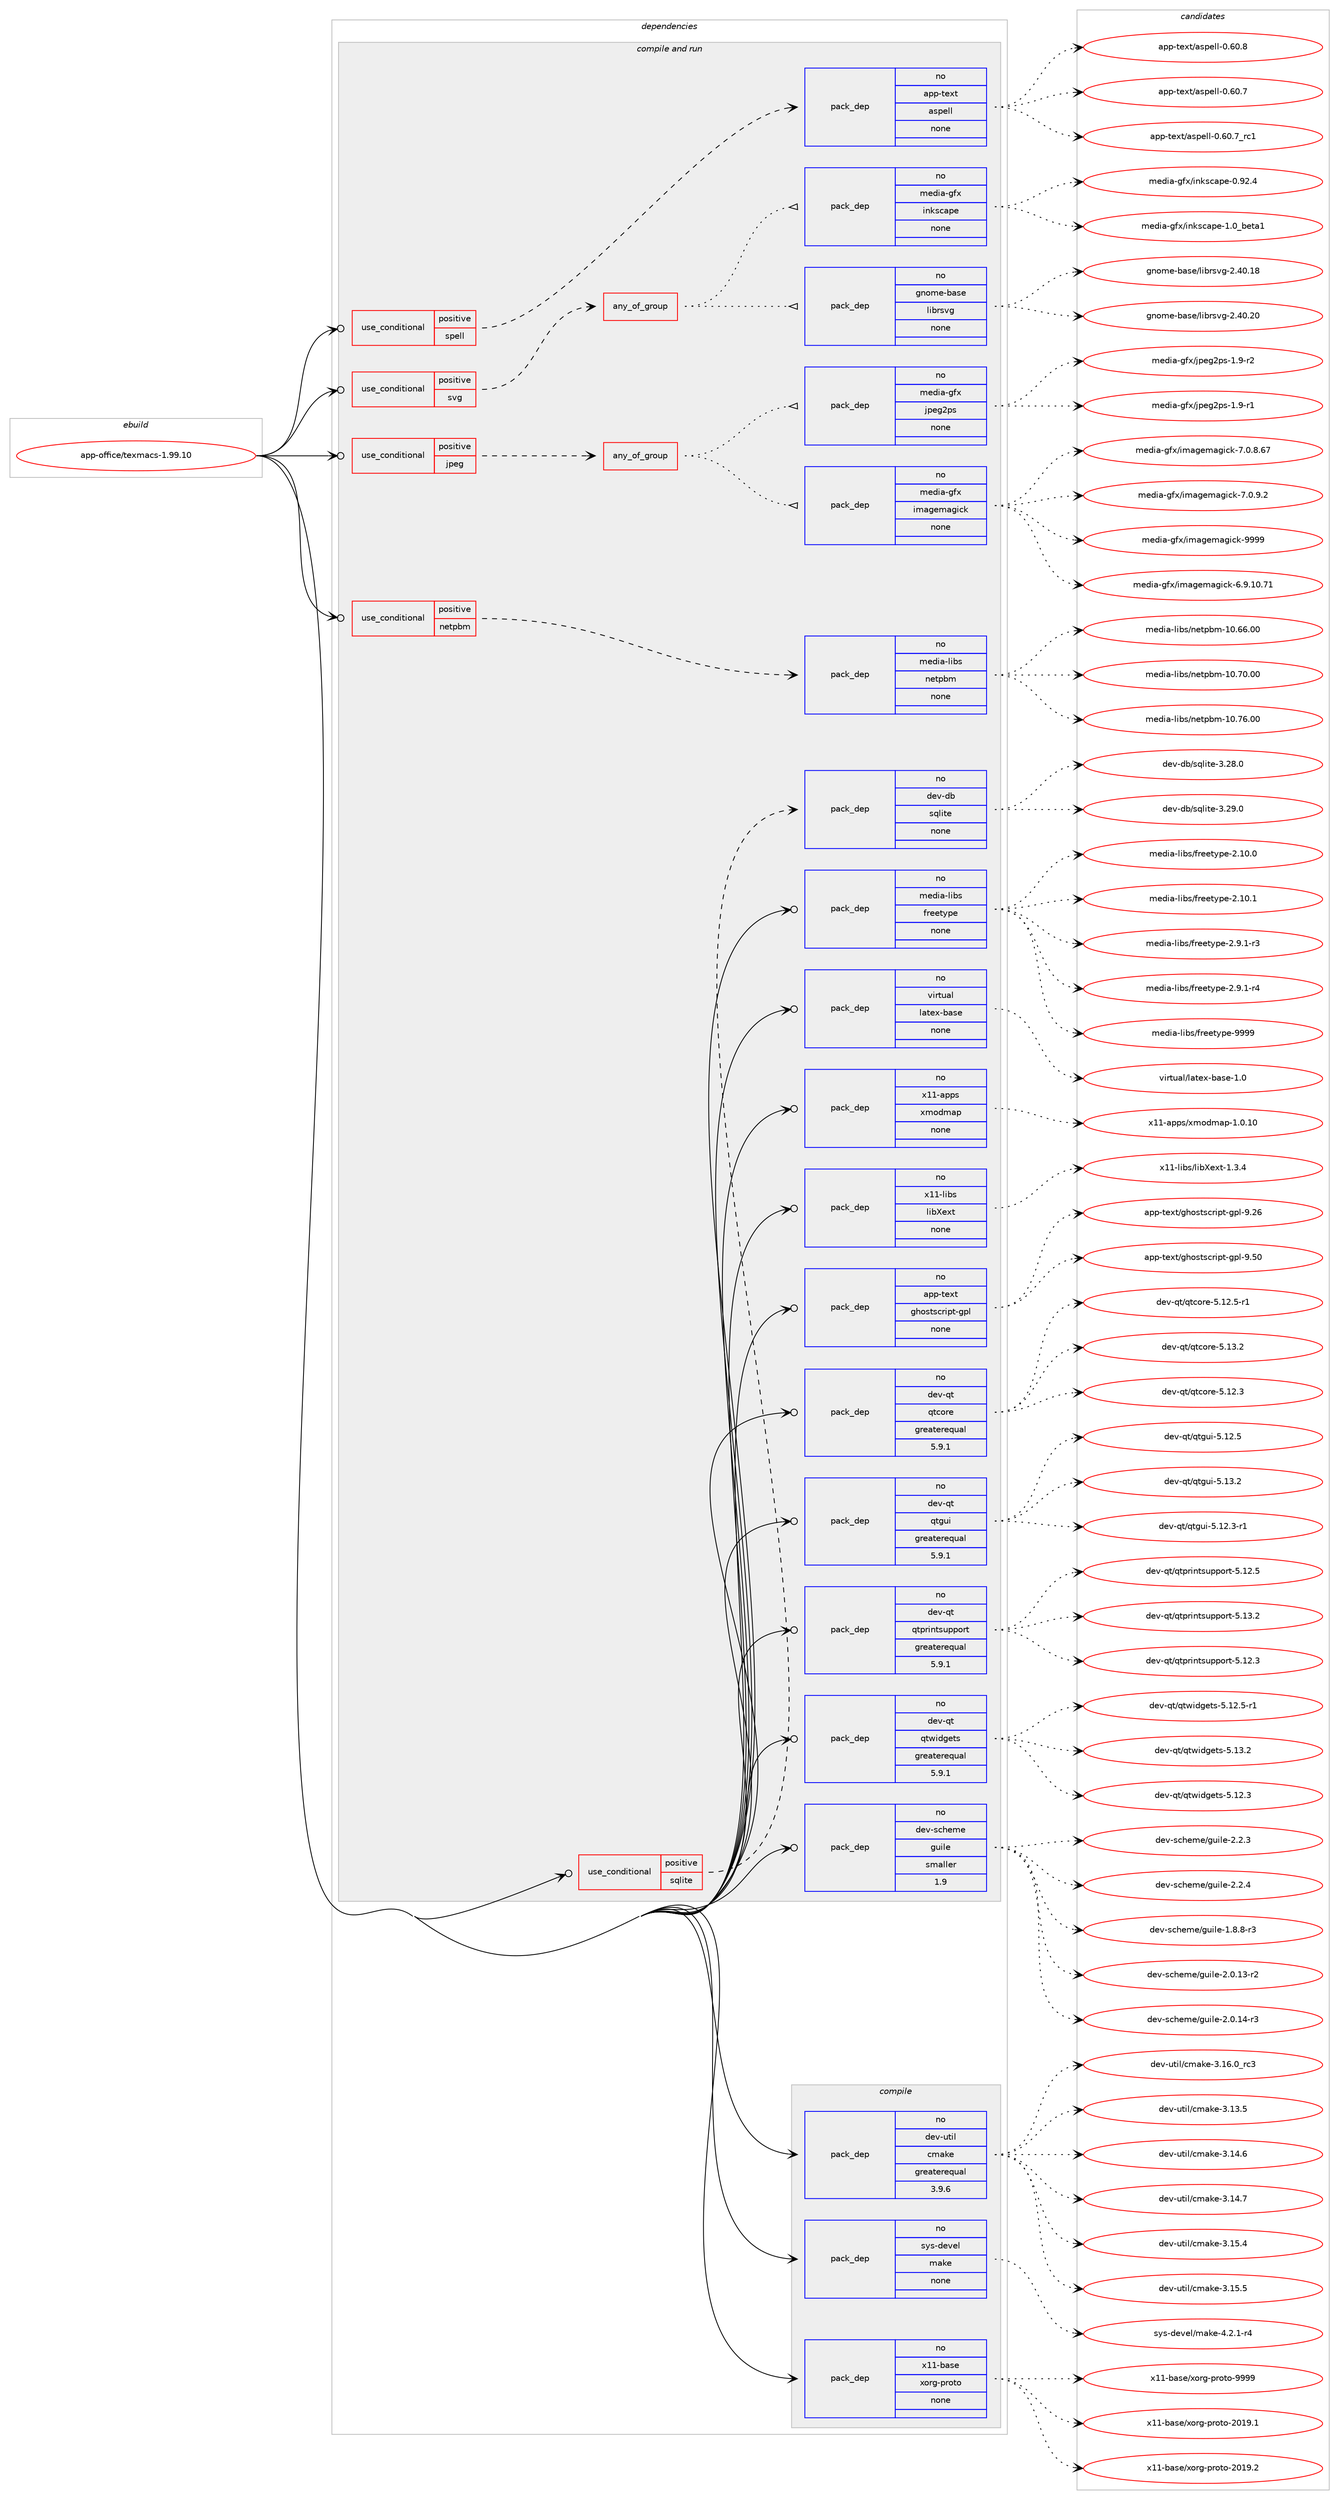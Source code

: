 digraph prolog {

# *************
# Graph options
# *************

newrank=true;
concentrate=true;
compound=true;
graph [rankdir=LR,fontname=Helvetica,fontsize=10,ranksep=1.5];#, ranksep=2.5, nodesep=0.2];
edge  [arrowhead=vee];
node  [fontname=Helvetica,fontsize=10];

# **********
# The ebuild
# **********

subgraph cluster_leftcol {
color=gray;
rank=same;
label=<<i>ebuild</i>>;
id [label="app-office/texmacs-1.99.10", color=red, width=4, href="../app-office/texmacs-1.99.10.svg"];
}

# ****************
# The dependencies
# ****************

subgraph cluster_midcol {
color=gray;
label=<<i>dependencies</i>>;
subgraph cluster_compile {
fillcolor="#eeeeee";
style=filled;
label=<<i>compile</i>>;
subgraph pack374730 {
dependency504080 [label=<<TABLE BORDER="0" CELLBORDER="1" CELLSPACING="0" CELLPADDING="4" WIDTH="220"><TR><TD ROWSPAN="6" CELLPADDING="30">pack_dep</TD></TR><TR><TD WIDTH="110">no</TD></TR><TR><TD>dev-util</TD></TR><TR><TD>cmake</TD></TR><TR><TD>greaterequal</TD></TR><TR><TD>3.9.6</TD></TR></TABLE>>, shape=none, color=blue];
}
id:e -> dependency504080:w [weight=20,style="solid",arrowhead="vee"];
subgraph pack374731 {
dependency504081 [label=<<TABLE BORDER="0" CELLBORDER="1" CELLSPACING="0" CELLPADDING="4" WIDTH="220"><TR><TD ROWSPAN="6" CELLPADDING="30">pack_dep</TD></TR><TR><TD WIDTH="110">no</TD></TR><TR><TD>sys-devel</TD></TR><TR><TD>make</TD></TR><TR><TD>none</TD></TR><TR><TD></TD></TR></TABLE>>, shape=none, color=blue];
}
id:e -> dependency504081:w [weight=20,style="solid",arrowhead="vee"];
subgraph pack374732 {
dependency504082 [label=<<TABLE BORDER="0" CELLBORDER="1" CELLSPACING="0" CELLPADDING="4" WIDTH="220"><TR><TD ROWSPAN="6" CELLPADDING="30">pack_dep</TD></TR><TR><TD WIDTH="110">no</TD></TR><TR><TD>x11-base</TD></TR><TR><TD>xorg-proto</TD></TR><TR><TD>none</TD></TR><TR><TD></TD></TR></TABLE>>, shape=none, color=blue];
}
id:e -> dependency504082:w [weight=20,style="solid",arrowhead="vee"];
}
subgraph cluster_compileandrun {
fillcolor="#eeeeee";
style=filled;
label=<<i>compile and run</i>>;
subgraph cond120246 {
dependency504083 [label=<<TABLE BORDER="0" CELLBORDER="1" CELLSPACING="0" CELLPADDING="4"><TR><TD ROWSPAN="3" CELLPADDING="10">use_conditional</TD></TR><TR><TD>positive</TD></TR><TR><TD>jpeg</TD></TR></TABLE>>, shape=none, color=red];
subgraph any8788 {
dependency504084 [label=<<TABLE BORDER="0" CELLBORDER="1" CELLSPACING="0" CELLPADDING="4"><TR><TD CELLPADDING="10">any_of_group</TD></TR></TABLE>>, shape=none, color=red];subgraph pack374733 {
dependency504085 [label=<<TABLE BORDER="0" CELLBORDER="1" CELLSPACING="0" CELLPADDING="4" WIDTH="220"><TR><TD ROWSPAN="6" CELLPADDING="30">pack_dep</TD></TR><TR><TD WIDTH="110">no</TD></TR><TR><TD>media-gfx</TD></TR><TR><TD>imagemagick</TD></TR><TR><TD>none</TD></TR><TR><TD></TD></TR></TABLE>>, shape=none, color=blue];
}
dependency504084:e -> dependency504085:w [weight=20,style="dotted",arrowhead="oinv"];
subgraph pack374734 {
dependency504086 [label=<<TABLE BORDER="0" CELLBORDER="1" CELLSPACING="0" CELLPADDING="4" WIDTH="220"><TR><TD ROWSPAN="6" CELLPADDING="30">pack_dep</TD></TR><TR><TD WIDTH="110">no</TD></TR><TR><TD>media-gfx</TD></TR><TR><TD>jpeg2ps</TD></TR><TR><TD>none</TD></TR><TR><TD></TD></TR></TABLE>>, shape=none, color=blue];
}
dependency504084:e -> dependency504086:w [weight=20,style="dotted",arrowhead="oinv"];
}
dependency504083:e -> dependency504084:w [weight=20,style="dashed",arrowhead="vee"];
}
id:e -> dependency504083:w [weight=20,style="solid",arrowhead="odotvee"];
subgraph cond120247 {
dependency504087 [label=<<TABLE BORDER="0" CELLBORDER="1" CELLSPACING="0" CELLPADDING="4"><TR><TD ROWSPAN="3" CELLPADDING="10">use_conditional</TD></TR><TR><TD>positive</TD></TR><TR><TD>netpbm</TD></TR></TABLE>>, shape=none, color=red];
subgraph pack374735 {
dependency504088 [label=<<TABLE BORDER="0" CELLBORDER="1" CELLSPACING="0" CELLPADDING="4" WIDTH="220"><TR><TD ROWSPAN="6" CELLPADDING="30">pack_dep</TD></TR><TR><TD WIDTH="110">no</TD></TR><TR><TD>media-libs</TD></TR><TR><TD>netpbm</TD></TR><TR><TD>none</TD></TR><TR><TD></TD></TR></TABLE>>, shape=none, color=blue];
}
dependency504087:e -> dependency504088:w [weight=20,style="dashed",arrowhead="vee"];
}
id:e -> dependency504087:w [weight=20,style="solid",arrowhead="odotvee"];
subgraph cond120248 {
dependency504089 [label=<<TABLE BORDER="0" CELLBORDER="1" CELLSPACING="0" CELLPADDING="4"><TR><TD ROWSPAN="3" CELLPADDING="10">use_conditional</TD></TR><TR><TD>positive</TD></TR><TR><TD>spell</TD></TR></TABLE>>, shape=none, color=red];
subgraph pack374736 {
dependency504090 [label=<<TABLE BORDER="0" CELLBORDER="1" CELLSPACING="0" CELLPADDING="4" WIDTH="220"><TR><TD ROWSPAN="6" CELLPADDING="30">pack_dep</TD></TR><TR><TD WIDTH="110">no</TD></TR><TR><TD>app-text</TD></TR><TR><TD>aspell</TD></TR><TR><TD>none</TD></TR><TR><TD></TD></TR></TABLE>>, shape=none, color=blue];
}
dependency504089:e -> dependency504090:w [weight=20,style="dashed",arrowhead="vee"];
}
id:e -> dependency504089:w [weight=20,style="solid",arrowhead="odotvee"];
subgraph cond120249 {
dependency504091 [label=<<TABLE BORDER="0" CELLBORDER="1" CELLSPACING="0" CELLPADDING="4"><TR><TD ROWSPAN="3" CELLPADDING="10">use_conditional</TD></TR><TR><TD>positive</TD></TR><TR><TD>sqlite</TD></TR></TABLE>>, shape=none, color=red];
subgraph pack374737 {
dependency504092 [label=<<TABLE BORDER="0" CELLBORDER="1" CELLSPACING="0" CELLPADDING="4" WIDTH="220"><TR><TD ROWSPAN="6" CELLPADDING="30">pack_dep</TD></TR><TR><TD WIDTH="110">no</TD></TR><TR><TD>dev-db</TD></TR><TR><TD>sqlite</TD></TR><TR><TD>none</TD></TR><TR><TD></TD></TR></TABLE>>, shape=none, color=blue];
}
dependency504091:e -> dependency504092:w [weight=20,style="dashed",arrowhead="vee"];
}
id:e -> dependency504091:w [weight=20,style="solid",arrowhead="odotvee"];
subgraph cond120250 {
dependency504093 [label=<<TABLE BORDER="0" CELLBORDER="1" CELLSPACING="0" CELLPADDING="4"><TR><TD ROWSPAN="3" CELLPADDING="10">use_conditional</TD></TR><TR><TD>positive</TD></TR><TR><TD>svg</TD></TR></TABLE>>, shape=none, color=red];
subgraph any8789 {
dependency504094 [label=<<TABLE BORDER="0" CELLBORDER="1" CELLSPACING="0" CELLPADDING="4"><TR><TD CELLPADDING="10">any_of_group</TD></TR></TABLE>>, shape=none, color=red];subgraph pack374738 {
dependency504095 [label=<<TABLE BORDER="0" CELLBORDER="1" CELLSPACING="0" CELLPADDING="4" WIDTH="220"><TR><TD ROWSPAN="6" CELLPADDING="30">pack_dep</TD></TR><TR><TD WIDTH="110">no</TD></TR><TR><TD>media-gfx</TD></TR><TR><TD>inkscape</TD></TR><TR><TD>none</TD></TR><TR><TD></TD></TR></TABLE>>, shape=none, color=blue];
}
dependency504094:e -> dependency504095:w [weight=20,style="dotted",arrowhead="oinv"];
subgraph pack374739 {
dependency504096 [label=<<TABLE BORDER="0" CELLBORDER="1" CELLSPACING="0" CELLPADDING="4" WIDTH="220"><TR><TD ROWSPAN="6" CELLPADDING="30">pack_dep</TD></TR><TR><TD WIDTH="110">no</TD></TR><TR><TD>gnome-base</TD></TR><TR><TD>librsvg</TD></TR><TR><TD>none</TD></TR><TR><TD></TD></TR></TABLE>>, shape=none, color=blue];
}
dependency504094:e -> dependency504096:w [weight=20,style="dotted",arrowhead="oinv"];
}
dependency504093:e -> dependency504094:w [weight=20,style="dashed",arrowhead="vee"];
}
id:e -> dependency504093:w [weight=20,style="solid",arrowhead="odotvee"];
subgraph pack374740 {
dependency504097 [label=<<TABLE BORDER="0" CELLBORDER="1" CELLSPACING="0" CELLPADDING="4" WIDTH="220"><TR><TD ROWSPAN="6" CELLPADDING="30">pack_dep</TD></TR><TR><TD WIDTH="110">no</TD></TR><TR><TD>app-text</TD></TR><TR><TD>ghostscript-gpl</TD></TR><TR><TD>none</TD></TR><TR><TD></TD></TR></TABLE>>, shape=none, color=blue];
}
id:e -> dependency504097:w [weight=20,style="solid",arrowhead="odotvee"];
subgraph pack374741 {
dependency504098 [label=<<TABLE BORDER="0" CELLBORDER="1" CELLSPACING="0" CELLPADDING="4" WIDTH="220"><TR><TD ROWSPAN="6" CELLPADDING="30">pack_dep</TD></TR><TR><TD WIDTH="110">no</TD></TR><TR><TD>dev-qt</TD></TR><TR><TD>qtcore</TD></TR><TR><TD>greaterequal</TD></TR><TR><TD>5.9.1</TD></TR></TABLE>>, shape=none, color=blue];
}
id:e -> dependency504098:w [weight=20,style="solid",arrowhead="odotvee"];
subgraph pack374742 {
dependency504099 [label=<<TABLE BORDER="0" CELLBORDER="1" CELLSPACING="0" CELLPADDING="4" WIDTH="220"><TR><TD ROWSPAN="6" CELLPADDING="30">pack_dep</TD></TR><TR><TD WIDTH="110">no</TD></TR><TR><TD>dev-qt</TD></TR><TR><TD>qtgui</TD></TR><TR><TD>greaterequal</TD></TR><TR><TD>5.9.1</TD></TR></TABLE>>, shape=none, color=blue];
}
id:e -> dependency504099:w [weight=20,style="solid",arrowhead="odotvee"];
subgraph pack374743 {
dependency504100 [label=<<TABLE BORDER="0" CELLBORDER="1" CELLSPACING="0" CELLPADDING="4" WIDTH="220"><TR><TD ROWSPAN="6" CELLPADDING="30">pack_dep</TD></TR><TR><TD WIDTH="110">no</TD></TR><TR><TD>dev-qt</TD></TR><TR><TD>qtprintsupport</TD></TR><TR><TD>greaterequal</TD></TR><TR><TD>5.9.1</TD></TR></TABLE>>, shape=none, color=blue];
}
id:e -> dependency504100:w [weight=20,style="solid",arrowhead="odotvee"];
subgraph pack374744 {
dependency504101 [label=<<TABLE BORDER="0" CELLBORDER="1" CELLSPACING="0" CELLPADDING="4" WIDTH="220"><TR><TD ROWSPAN="6" CELLPADDING="30">pack_dep</TD></TR><TR><TD WIDTH="110">no</TD></TR><TR><TD>dev-qt</TD></TR><TR><TD>qtwidgets</TD></TR><TR><TD>greaterequal</TD></TR><TR><TD>5.9.1</TD></TR></TABLE>>, shape=none, color=blue];
}
id:e -> dependency504101:w [weight=20,style="solid",arrowhead="odotvee"];
subgraph pack374745 {
dependency504102 [label=<<TABLE BORDER="0" CELLBORDER="1" CELLSPACING="0" CELLPADDING="4" WIDTH="220"><TR><TD ROWSPAN="6" CELLPADDING="30">pack_dep</TD></TR><TR><TD WIDTH="110">no</TD></TR><TR><TD>dev-scheme</TD></TR><TR><TD>guile</TD></TR><TR><TD>smaller</TD></TR><TR><TD>1.9</TD></TR></TABLE>>, shape=none, color=blue];
}
id:e -> dependency504102:w [weight=20,style="solid",arrowhead="odotvee"];
subgraph pack374746 {
dependency504103 [label=<<TABLE BORDER="0" CELLBORDER="1" CELLSPACING="0" CELLPADDING="4" WIDTH="220"><TR><TD ROWSPAN="6" CELLPADDING="30">pack_dep</TD></TR><TR><TD WIDTH="110">no</TD></TR><TR><TD>media-libs</TD></TR><TR><TD>freetype</TD></TR><TR><TD>none</TD></TR><TR><TD></TD></TR></TABLE>>, shape=none, color=blue];
}
id:e -> dependency504103:w [weight=20,style="solid",arrowhead="odotvee"];
subgraph pack374747 {
dependency504104 [label=<<TABLE BORDER="0" CELLBORDER="1" CELLSPACING="0" CELLPADDING="4" WIDTH="220"><TR><TD ROWSPAN="6" CELLPADDING="30">pack_dep</TD></TR><TR><TD WIDTH="110">no</TD></TR><TR><TD>virtual</TD></TR><TR><TD>latex-base</TD></TR><TR><TD>none</TD></TR><TR><TD></TD></TR></TABLE>>, shape=none, color=blue];
}
id:e -> dependency504104:w [weight=20,style="solid",arrowhead="odotvee"];
subgraph pack374748 {
dependency504105 [label=<<TABLE BORDER="0" CELLBORDER="1" CELLSPACING="0" CELLPADDING="4" WIDTH="220"><TR><TD ROWSPAN="6" CELLPADDING="30">pack_dep</TD></TR><TR><TD WIDTH="110">no</TD></TR><TR><TD>x11-apps</TD></TR><TR><TD>xmodmap</TD></TR><TR><TD>none</TD></TR><TR><TD></TD></TR></TABLE>>, shape=none, color=blue];
}
id:e -> dependency504105:w [weight=20,style="solid",arrowhead="odotvee"];
subgraph pack374749 {
dependency504106 [label=<<TABLE BORDER="0" CELLBORDER="1" CELLSPACING="0" CELLPADDING="4" WIDTH="220"><TR><TD ROWSPAN="6" CELLPADDING="30">pack_dep</TD></TR><TR><TD WIDTH="110">no</TD></TR><TR><TD>x11-libs</TD></TR><TR><TD>libXext</TD></TR><TR><TD>none</TD></TR><TR><TD></TD></TR></TABLE>>, shape=none, color=blue];
}
id:e -> dependency504106:w [weight=20,style="solid",arrowhead="odotvee"];
}
subgraph cluster_run {
fillcolor="#eeeeee";
style=filled;
label=<<i>run</i>>;
}
}

# **************
# The candidates
# **************

subgraph cluster_choices {
rank=same;
color=gray;
label=<<i>candidates</i>>;

subgraph choice374730 {
color=black;
nodesep=1;
choice1001011184511711610510847991099710710145514649514653 [label="dev-util/cmake-3.13.5", color=red, width=4,href="../dev-util/cmake-3.13.5.svg"];
choice1001011184511711610510847991099710710145514649524654 [label="dev-util/cmake-3.14.6", color=red, width=4,href="../dev-util/cmake-3.14.6.svg"];
choice1001011184511711610510847991099710710145514649524655 [label="dev-util/cmake-3.14.7", color=red, width=4,href="../dev-util/cmake-3.14.7.svg"];
choice1001011184511711610510847991099710710145514649534652 [label="dev-util/cmake-3.15.4", color=red, width=4,href="../dev-util/cmake-3.15.4.svg"];
choice1001011184511711610510847991099710710145514649534653 [label="dev-util/cmake-3.15.5", color=red, width=4,href="../dev-util/cmake-3.15.5.svg"];
choice1001011184511711610510847991099710710145514649544648951149951 [label="dev-util/cmake-3.16.0_rc3", color=red, width=4,href="../dev-util/cmake-3.16.0_rc3.svg"];
dependency504080:e -> choice1001011184511711610510847991099710710145514649514653:w [style=dotted,weight="100"];
dependency504080:e -> choice1001011184511711610510847991099710710145514649524654:w [style=dotted,weight="100"];
dependency504080:e -> choice1001011184511711610510847991099710710145514649524655:w [style=dotted,weight="100"];
dependency504080:e -> choice1001011184511711610510847991099710710145514649534652:w [style=dotted,weight="100"];
dependency504080:e -> choice1001011184511711610510847991099710710145514649534653:w [style=dotted,weight="100"];
dependency504080:e -> choice1001011184511711610510847991099710710145514649544648951149951:w [style=dotted,weight="100"];
}
subgraph choice374731 {
color=black;
nodesep=1;
choice1151211154510010111810110847109971071014552465046494511452 [label="sys-devel/make-4.2.1-r4", color=red, width=4,href="../sys-devel/make-4.2.1-r4.svg"];
dependency504081:e -> choice1151211154510010111810110847109971071014552465046494511452:w [style=dotted,weight="100"];
}
subgraph choice374732 {
color=black;
nodesep=1;
choice1204949459897115101471201111141034511211411111611145504849574649 [label="x11-base/xorg-proto-2019.1", color=red, width=4,href="../x11-base/xorg-proto-2019.1.svg"];
choice1204949459897115101471201111141034511211411111611145504849574650 [label="x11-base/xorg-proto-2019.2", color=red, width=4,href="../x11-base/xorg-proto-2019.2.svg"];
choice120494945989711510147120111114103451121141111161114557575757 [label="x11-base/xorg-proto-9999", color=red, width=4,href="../x11-base/xorg-proto-9999.svg"];
dependency504082:e -> choice1204949459897115101471201111141034511211411111611145504849574649:w [style=dotted,weight="100"];
dependency504082:e -> choice1204949459897115101471201111141034511211411111611145504849574650:w [style=dotted,weight="100"];
dependency504082:e -> choice120494945989711510147120111114103451121141111161114557575757:w [style=dotted,weight="100"];
}
subgraph choice374733 {
color=black;
nodesep=1;
choice10910110010597451031021204710510997103101109971031059910745544657464948465549 [label="media-gfx/imagemagick-6.9.10.71", color=red, width=4,href="../media-gfx/imagemagick-6.9.10.71.svg"];
choice109101100105974510310212047105109971031011099710310599107455546484656465455 [label="media-gfx/imagemagick-7.0.8.67", color=red, width=4,href="../media-gfx/imagemagick-7.0.8.67.svg"];
choice1091011001059745103102120471051099710310110997103105991074555464846574650 [label="media-gfx/imagemagick-7.0.9.2", color=red, width=4,href="../media-gfx/imagemagick-7.0.9.2.svg"];
choice1091011001059745103102120471051099710310110997103105991074557575757 [label="media-gfx/imagemagick-9999", color=red, width=4,href="../media-gfx/imagemagick-9999.svg"];
dependency504085:e -> choice10910110010597451031021204710510997103101109971031059910745544657464948465549:w [style=dotted,weight="100"];
dependency504085:e -> choice109101100105974510310212047105109971031011099710310599107455546484656465455:w [style=dotted,weight="100"];
dependency504085:e -> choice1091011001059745103102120471051099710310110997103105991074555464846574650:w [style=dotted,weight="100"];
dependency504085:e -> choice1091011001059745103102120471051099710310110997103105991074557575757:w [style=dotted,weight="100"];
}
subgraph choice374734 {
color=black;
nodesep=1;
choice10910110010597451031021204710611210110350112115454946574511449 [label="media-gfx/jpeg2ps-1.9-r1", color=red, width=4,href="../media-gfx/jpeg2ps-1.9-r1.svg"];
choice10910110010597451031021204710611210110350112115454946574511450 [label="media-gfx/jpeg2ps-1.9-r2", color=red, width=4,href="../media-gfx/jpeg2ps-1.9-r2.svg"];
dependency504086:e -> choice10910110010597451031021204710611210110350112115454946574511449:w [style=dotted,weight="100"];
dependency504086:e -> choice10910110010597451031021204710611210110350112115454946574511450:w [style=dotted,weight="100"];
}
subgraph choice374735 {
color=black;
nodesep=1;
choice1091011001059745108105981154711010111611298109454948465454464848 [label="media-libs/netpbm-10.66.00", color=red, width=4,href="../media-libs/netpbm-10.66.00.svg"];
choice1091011001059745108105981154711010111611298109454948465548464848 [label="media-libs/netpbm-10.70.00", color=red, width=4,href="../media-libs/netpbm-10.70.00.svg"];
choice1091011001059745108105981154711010111611298109454948465554464848 [label="media-libs/netpbm-10.76.00", color=red, width=4,href="../media-libs/netpbm-10.76.00.svg"];
dependency504088:e -> choice1091011001059745108105981154711010111611298109454948465454464848:w [style=dotted,weight="100"];
dependency504088:e -> choice1091011001059745108105981154711010111611298109454948465548464848:w [style=dotted,weight="100"];
dependency504088:e -> choice1091011001059745108105981154711010111611298109454948465554464848:w [style=dotted,weight="100"];
}
subgraph choice374736 {
color=black;
nodesep=1;
choice9711211245116101120116479711511210110810845484654484655 [label="app-text/aspell-0.60.7", color=red, width=4,href="../app-text/aspell-0.60.7.svg"];
choice9711211245116101120116479711511210110810845484654484655951149949 [label="app-text/aspell-0.60.7_rc1", color=red, width=4,href="../app-text/aspell-0.60.7_rc1.svg"];
choice9711211245116101120116479711511210110810845484654484656 [label="app-text/aspell-0.60.8", color=red, width=4,href="../app-text/aspell-0.60.8.svg"];
dependency504090:e -> choice9711211245116101120116479711511210110810845484654484655:w [style=dotted,weight="100"];
dependency504090:e -> choice9711211245116101120116479711511210110810845484654484655951149949:w [style=dotted,weight="100"];
dependency504090:e -> choice9711211245116101120116479711511210110810845484654484656:w [style=dotted,weight="100"];
}
subgraph choice374737 {
color=black;
nodesep=1;
choice10010111845100984711511310810511610145514650564648 [label="dev-db/sqlite-3.28.0", color=red, width=4,href="../dev-db/sqlite-3.28.0.svg"];
choice10010111845100984711511310810511610145514650574648 [label="dev-db/sqlite-3.29.0", color=red, width=4,href="../dev-db/sqlite-3.29.0.svg"];
dependency504092:e -> choice10010111845100984711511310810511610145514650564648:w [style=dotted,weight="100"];
dependency504092:e -> choice10010111845100984711511310810511610145514650574648:w [style=dotted,weight="100"];
}
subgraph choice374738 {
color=black;
nodesep=1;
choice109101100105974510310212047105110107115999711210145484657504652 [label="media-gfx/inkscape-0.92.4", color=red, width=4,href="../media-gfx/inkscape-0.92.4.svg"];
choice10910110010597451031021204710511010711599971121014549464895981011169749 [label="media-gfx/inkscape-1.0_beta1", color=red, width=4,href="../media-gfx/inkscape-1.0_beta1.svg"];
dependency504095:e -> choice109101100105974510310212047105110107115999711210145484657504652:w [style=dotted,weight="100"];
dependency504095:e -> choice10910110010597451031021204710511010711599971121014549464895981011169749:w [style=dotted,weight="100"];
}
subgraph choice374739 {
color=black;
nodesep=1;
choice10311011110910145989711510147108105981141151181034550465248464956 [label="gnome-base/librsvg-2.40.18", color=red, width=4,href="../gnome-base/librsvg-2.40.18.svg"];
choice10311011110910145989711510147108105981141151181034550465248465048 [label="gnome-base/librsvg-2.40.20", color=red, width=4,href="../gnome-base/librsvg-2.40.20.svg"];
dependency504096:e -> choice10311011110910145989711510147108105981141151181034550465248464956:w [style=dotted,weight="100"];
dependency504096:e -> choice10311011110910145989711510147108105981141151181034550465248465048:w [style=dotted,weight="100"];
}
subgraph choice374740 {
color=black;
nodesep=1;
choice97112112451161011201164710310411111511611599114105112116451031121084557465054 [label="app-text/ghostscript-gpl-9.26", color=red, width=4,href="../app-text/ghostscript-gpl-9.26.svg"];
choice97112112451161011201164710310411111511611599114105112116451031121084557465348 [label="app-text/ghostscript-gpl-9.50", color=red, width=4,href="../app-text/ghostscript-gpl-9.50.svg"];
dependency504097:e -> choice97112112451161011201164710310411111511611599114105112116451031121084557465054:w [style=dotted,weight="100"];
dependency504097:e -> choice97112112451161011201164710310411111511611599114105112116451031121084557465348:w [style=dotted,weight="100"];
}
subgraph choice374741 {
color=black;
nodesep=1;
choice10010111845113116471131169911111410145534649504651 [label="dev-qt/qtcore-5.12.3", color=red, width=4,href="../dev-qt/qtcore-5.12.3.svg"];
choice100101118451131164711311699111114101455346495046534511449 [label="dev-qt/qtcore-5.12.5-r1", color=red, width=4,href="../dev-qt/qtcore-5.12.5-r1.svg"];
choice10010111845113116471131169911111410145534649514650 [label="dev-qt/qtcore-5.13.2", color=red, width=4,href="../dev-qt/qtcore-5.13.2.svg"];
dependency504098:e -> choice10010111845113116471131169911111410145534649504651:w [style=dotted,weight="100"];
dependency504098:e -> choice100101118451131164711311699111114101455346495046534511449:w [style=dotted,weight="100"];
dependency504098:e -> choice10010111845113116471131169911111410145534649514650:w [style=dotted,weight="100"];
}
subgraph choice374742 {
color=black;
nodesep=1;
choice1001011184511311647113116103117105455346495046514511449 [label="dev-qt/qtgui-5.12.3-r1", color=red, width=4,href="../dev-qt/qtgui-5.12.3-r1.svg"];
choice100101118451131164711311610311710545534649504653 [label="dev-qt/qtgui-5.12.5", color=red, width=4,href="../dev-qt/qtgui-5.12.5.svg"];
choice100101118451131164711311610311710545534649514650 [label="dev-qt/qtgui-5.13.2", color=red, width=4,href="../dev-qt/qtgui-5.13.2.svg"];
dependency504099:e -> choice1001011184511311647113116103117105455346495046514511449:w [style=dotted,weight="100"];
dependency504099:e -> choice100101118451131164711311610311710545534649504653:w [style=dotted,weight="100"];
dependency504099:e -> choice100101118451131164711311610311710545534649514650:w [style=dotted,weight="100"];
}
subgraph choice374743 {
color=black;
nodesep=1;
choice100101118451131164711311611211410511011611511711211211111411645534649504651 [label="dev-qt/qtprintsupport-5.12.3", color=red, width=4,href="../dev-qt/qtprintsupport-5.12.3.svg"];
choice100101118451131164711311611211410511011611511711211211111411645534649504653 [label="dev-qt/qtprintsupport-5.12.5", color=red, width=4,href="../dev-qt/qtprintsupport-5.12.5.svg"];
choice100101118451131164711311611211410511011611511711211211111411645534649514650 [label="dev-qt/qtprintsupport-5.13.2", color=red, width=4,href="../dev-qt/qtprintsupport-5.13.2.svg"];
dependency504100:e -> choice100101118451131164711311611211410511011611511711211211111411645534649504651:w [style=dotted,weight="100"];
dependency504100:e -> choice100101118451131164711311611211410511011611511711211211111411645534649504653:w [style=dotted,weight="100"];
dependency504100:e -> choice100101118451131164711311611211410511011611511711211211111411645534649514650:w [style=dotted,weight="100"];
}
subgraph choice374744 {
color=black;
nodesep=1;
choice100101118451131164711311611910510010310111611545534649504651 [label="dev-qt/qtwidgets-5.12.3", color=red, width=4,href="../dev-qt/qtwidgets-5.12.3.svg"];
choice1001011184511311647113116119105100103101116115455346495046534511449 [label="dev-qt/qtwidgets-5.12.5-r1", color=red, width=4,href="../dev-qt/qtwidgets-5.12.5-r1.svg"];
choice100101118451131164711311611910510010310111611545534649514650 [label="dev-qt/qtwidgets-5.13.2", color=red, width=4,href="../dev-qt/qtwidgets-5.13.2.svg"];
dependency504101:e -> choice100101118451131164711311611910510010310111611545534649504651:w [style=dotted,weight="100"];
dependency504101:e -> choice1001011184511311647113116119105100103101116115455346495046534511449:w [style=dotted,weight="100"];
dependency504101:e -> choice100101118451131164711311611910510010310111611545534649514650:w [style=dotted,weight="100"];
}
subgraph choice374745 {
color=black;
nodesep=1;
choice1001011184511599104101109101471031171051081014549465646564511451 [label="dev-scheme/guile-1.8.8-r3", color=red, width=4,href="../dev-scheme/guile-1.8.8-r3.svg"];
choice100101118451159910410110910147103117105108101455046484649514511450 [label="dev-scheme/guile-2.0.13-r2", color=red, width=4,href="../dev-scheme/guile-2.0.13-r2.svg"];
choice100101118451159910410110910147103117105108101455046484649524511451 [label="dev-scheme/guile-2.0.14-r3", color=red, width=4,href="../dev-scheme/guile-2.0.14-r3.svg"];
choice100101118451159910410110910147103117105108101455046504651 [label="dev-scheme/guile-2.2.3", color=red, width=4,href="../dev-scheme/guile-2.2.3.svg"];
choice100101118451159910410110910147103117105108101455046504652 [label="dev-scheme/guile-2.2.4", color=red, width=4,href="../dev-scheme/guile-2.2.4.svg"];
dependency504102:e -> choice1001011184511599104101109101471031171051081014549465646564511451:w [style=dotted,weight="100"];
dependency504102:e -> choice100101118451159910410110910147103117105108101455046484649514511450:w [style=dotted,weight="100"];
dependency504102:e -> choice100101118451159910410110910147103117105108101455046484649524511451:w [style=dotted,weight="100"];
dependency504102:e -> choice100101118451159910410110910147103117105108101455046504651:w [style=dotted,weight="100"];
dependency504102:e -> choice100101118451159910410110910147103117105108101455046504652:w [style=dotted,weight="100"];
}
subgraph choice374746 {
color=black;
nodesep=1;
choice1091011001059745108105981154710211410110111612111210145504649484648 [label="media-libs/freetype-2.10.0", color=red, width=4,href="../media-libs/freetype-2.10.0.svg"];
choice1091011001059745108105981154710211410110111612111210145504649484649 [label="media-libs/freetype-2.10.1", color=red, width=4,href="../media-libs/freetype-2.10.1.svg"];
choice109101100105974510810598115471021141011011161211121014550465746494511451 [label="media-libs/freetype-2.9.1-r3", color=red, width=4,href="../media-libs/freetype-2.9.1-r3.svg"];
choice109101100105974510810598115471021141011011161211121014550465746494511452 [label="media-libs/freetype-2.9.1-r4", color=red, width=4,href="../media-libs/freetype-2.9.1-r4.svg"];
choice109101100105974510810598115471021141011011161211121014557575757 [label="media-libs/freetype-9999", color=red, width=4,href="../media-libs/freetype-9999.svg"];
dependency504103:e -> choice1091011001059745108105981154710211410110111612111210145504649484648:w [style=dotted,weight="100"];
dependency504103:e -> choice1091011001059745108105981154710211410110111612111210145504649484649:w [style=dotted,weight="100"];
dependency504103:e -> choice109101100105974510810598115471021141011011161211121014550465746494511451:w [style=dotted,weight="100"];
dependency504103:e -> choice109101100105974510810598115471021141011011161211121014550465746494511452:w [style=dotted,weight="100"];
dependency504103:e -> choice109101100105974510810598115471021141011011161211121014557575757:w [style=dotted,weight="100"];
}
subgraph choice374747 {
color=black;
nodesep=1;
choice11810511411611797108471089711610112045989711510145494648 [label="virtual/latex-base-1.0", color=red, width=4,href="../virtual/latex-base-1.0.svg"];
dependency504104:e -> choice11810511411611797108471089711610112045989711510145494648:w [style=dotted,weight="100"];
}
subgraph choice374748 {
color=black;
nodesep=1;
choice12049494597112112115471201091111001099711245494648464948 [label="x11-apps/xmodmap-1.0.10", color=red, width=4,href="../x11-apps/xmodmap-1.0.10.svg"];
dependency504105:e -> choice12049494597112112115471201091111001099711245494648464948:w [style=dotted,weight="100"];
}
subgraph choice374749 {
color=black;
nodesep=1;
choice12049494510810598115471081059888101120116454946514652 [label="x11-libs/libXext-1.3.4", color=red, width=4,href="../x11-libs/libXext-1.3.4.svg"];
dependency504106:e -> choice12049494510810598115471081059888101120116454946514652:w [style=dotted,weight="100"];
}
}

}
